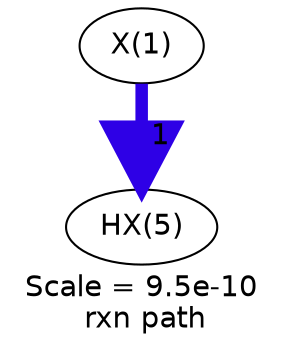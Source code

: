 digraph reaction_paths {
center=1;
s60 -> s61[fontname="Helvetica", style="setlinewidth(6)", arrowsize=3, color="0.7, 1.5, 0.9"
, label=" 1"];
s60 [ fontname="Helvetica", label="X(1)"];
s61 [ fontname="Helvetica", label="HX(5)"];
 label = "Scale = 9.5e-10\l rxn path";
 fontname = "Helvetica";
}
